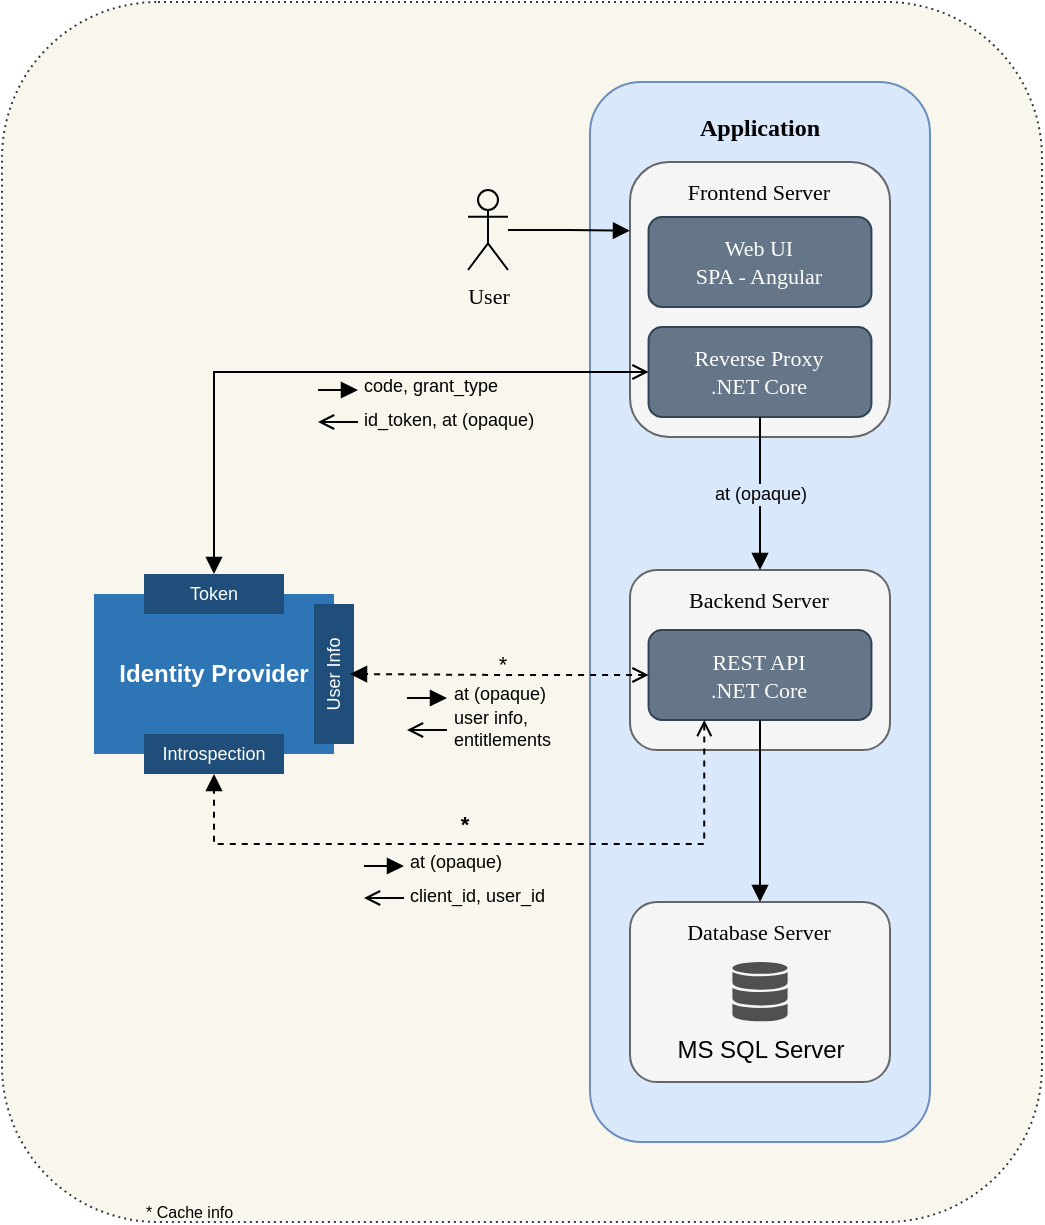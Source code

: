<mxfile version="14.5.1" type="device"><diagram id="BKpag49rFNL3q6t6hBP0" name="HighLevel"><mxGraphModel dx="1422" dy="822" grid="1" gridSize="10" guides="1" tooltips="1" connect="1" arrows="1" fold="1" page="1" pageScale="1" pageWidth="1169" pageHeight="827" math="0" shadow="0"><root><mxCell id="2Hi0oEIkU8z1PU-sJLp9-0"/><mxCell id="2Hi0oEIkU8z1PU-sJLp9-1" parent="2Hi0oEIkU8z1PU-sJLp9-0"/><mxCell id="2aoVSijfqfj5_5_CXbk1-2" value="" style="rounded=1;whiteSpace=wrap;html=1;fontSize=11;fillColor=#f9f7ed;dashed=1;dashPattern=1 2;strokeColor=#36393d;" vertex="1" parent="2Hi0oEIkU8z1PU-sJLp9-1"><mxGeometry x="330" y="109" width="520" height="610" as="geometry"/></mxCell><mxCell id="uHQYlAWlFUmAm9H1kBXU-0" value="User" style="shape=umlActor;verticalLabelPosition=bottom;verticalAlign=top;html=1;outlineConnect=0;fontFamily=Verdana;fontSize=11;fillColor=none;" parent="2Hi0oEIkU8z1PU-sJLp9-1" vertex="1"><mxGeometry x="563" y="203" width="20" height="40" as="geometry"/></mxCell><mxCell id="UepbZwBGh5Ezr1qMkNEQ-7" value="" style="group;" parent="2Hi0oEIkU8z1PU-sJLp9-1" vertex="1" connectable="0"><mxGeometry x="376" y="395" width="130" height="100" as="geometry"/></mxCell><mxCell id="V8HRcY84vzTtMPgYRQV_-3" value="" style="group;" parent="UepbZwBGh5Ezr1qMkNEQ-7" vertex="1" connectable="0"><mxGeometry width="130" height="90" as="geometry"/></mxCell><mxCell id="U25CbkwEJuwUHt_DgWpu-0" value="Identity Provider" style="rounded=0;whiteSpace=wrap;html=1;strokeColor=none;fontColor=#FFFFFF;fontStyle=1;fillColor=#2E75B6;" parent="V8HRcY84vzTtMPgYRQV_-3" vertex="1"><mxGeometry y="10" width="120" height="80" as="geometry"/></mxCell><mxCell id="V8HRcY84vzTtMPgYRQV_-2" value="User Info" style="rounded=0;whiteSpace=wrap;html=1;fontColor=#FFFFFF;strokeColor=none;fontSize=9;rotation=-90;fillColor=#1E4E79;" parent="V8HRcY84vzTtMPgYRQV_-3" vertex="1"><mxGeometry x="85" y="40" width="70" height="20" as="geometry"/></mxCell><mxCell id="UepbZwBGh5Ezr1qMkNEQ-6" value="Token" style="rounded=0;whiteSpace=wrap;html=1;fontColor=#FFFFFF;strokeColor=none;fontSize=9;fillColor=#1E4E79;" parent="V8HRcY84vzTtMPgYRQV_-3" vertex="1"><mxGeometry x="25" width="70" height="20" as="geometry"/></mxCell><mxCell id="V8HRcY84vzTtMPgYRQV_-0" value="Introspection" style="rounded=0;whiteSpace=wrap;html=1;fontColor=#FFFFFF;strokeColor=none;fontSize=9;fillColor=#1E4E79;" parent="UepbZwBGh5Ezr1qMkNEQ-7" vertex="1"><mxGeometry x="25" y="80" width="70" height="20" as="geometry"/></mxCell><mxCell id="HNBJ5BPG7owWw0c1H-8E-36" value="" style="group;" parent="2Hi0oEIkU8z1PU-sJLp9-1" vertex="1" connectable="0"><mxGeometry x="624" y="149" width="170" height="530" as="geometry"/></mxCell><mxCell id="HNBJ5BPG7owWw0c1H-8E-33" value="" style="group;" parent="HNBJ5BPG7owWw0c1H-8E-36" vertex="1" connectable="0"><mxGeometry width="170" height="530" as="geometry"/></mxCell><mxCell id="HNBJ5BPG7owWw0c1H-8E-34" value="" style="rounded=1;whiteSpace=wrap;html=1;fillColor=#dae8fc;fontSize=9;strokeColor=#6c8ebf;" parent="HNBJ5BPG7owWw0c1H-8E-33" vertex="1"><mxGeometry width="170" height="530" as="geometry"/></mxCell><mxCell id="HNBJ5BPG7owWw0c1H-8E-35" value="Application" style="text;html=1;strokeColor=none;fillColor=none;align=center;verticalAlign=middle;whiteSpace=wrap;rounded=0;fontFamily=Verdana;fontSize=12;fontStyle=1;" parent="HNBJ5BPG7owWw0c1H-8E-33" vertex="1"><mxGeometry x="14.167" y="13.25" width="141.667" height="19.875" as="geometry"/></mxCell><mxCell id="HNBJ5BPG7owWw0c1H-8E-6" value="" style="group;" parent="HNBJ5BPG7owWw0c1H-8E-36" vertex="1" connectable="0"><mxGeometry x="20" y="244" width="130" height="90" as="geometry"/></mxCell><mxCell id="UepbZwBGh5Ezr1qMkNEQ-2" value="" style="rounded=1;whiteSpace=wrap;html=1;fontFamily=Verdana;fontSize=11;fillColor=#f5f5f5;strokeColor=#666666;fontColor=#333333;" parent="HNBJ5BPG7owWw0c1H-8E-6" vertex="1"><mxGeometry width="130" height="90" as="geometry"/></mxCell><mxCell id="UepbZwBGh5Ezr1qMkNEQ-3" value="Backend Server" style="text;html=1;strokeColor=none;fillColor=none;align=center;verticalAlign=middle;whiteSpace=wrap;rounded=0;fontFamily=Verdana;fontSize=11;" parent="HNBJ5BPG7owWw0c1H-8E-6" vertex="1"><mxGeometry x="9.286" y="7.5" width="111.429" height="15" as="geometry"/></mxCell><mxCell id="UepbZwBGh5Ezr1qMkNEQ-4" value="REST API&lt;br&gt;.NET Core" style="rounded=1;whiteSpace=wrap;html=1;fontFamily=Verdana;fontSize=11;fillColor=#647687;strokeColor=#314354;fontColor=#ffffff;" parent="HNBJ5BPG7owWw0c1H-8E-6" vertex="1"><mxGeometry x="9.286" y="30" width="111.429" height="45" as="geometry"/></mxCell><mxCell id="HNBJ5BPG7owWw0c1H-8E-7" value="" style="group;" parent="HNBJ5BPG7owWw0c1H-8E-36" vertex="1" connectable="0"><mxGeometry x="20" y="410" width="130" height="90" as="geometry"/></mxCell><mxCell id="HNBJ5BPG7owWw0c1H-8E-8" value="" style="rounded=1;whiteSpace=wrap;html=1;fontFamily=Verdana;fontSize=11;fillColor=#f5f5f5;strokeColor=#666666;fontColor=#333333;" parent="HNBJ5BPG7owWw0c1H-8E-7" vertex="1"><mxGeometry width="130" height="90" as="geometry"/></mxCell><mxCell id="HNBJ5BPG7owWw0c1H-8E-9" value="Database Server" style="text;html=1;strokeColor=none;fillColor=none;align=center;verticalAlign=middle;whiteSpace=wrap;rounded=0;fontFamily=Verdana;fontSize=11;" parent="HNBJ5BPG7owWw0c1H-8E-7" vertex="1"><mxGeometry x="9.286" y="7.5" width="111.429" height="15" as="geometry"/></mxCell><mxCell id="HNBJ5BPG7owWw0c1H-8E-11" value="MS SQL Server" style="shadow=0;dashed=0;html=1;strokeColor=none;fillColor=#505050;labelPosition=center;verticalLabelPosition=bottom;verticalAlign=top;outlineConnect=0;align=center;shape=mxgraph.office.databases.database_mini_3;" parent="HNBJ5BPG7owWw0c1H-8E-7" vertex="1"><mxGeometry x="51.2" y="30" width="27.61" height="30" as="geometry"/></mxCell><mxCell id="HNBJ5BPG7owWw0c1H-8E-12" style="edgeStyle=orthogonalEdgeStyle;rounded=0;orthogonalLoop=1;jettySize=auto;html=1;entryX=0.5;entryY=0;entryDx=0;entryDy=0;labelBackgroundColor=#ffffff;startArrow=none;startFill=0;fontSize=9;fontColor=#000000;endArrow=block;endFill=1;" parent="HNBJ5BPG7owWw0c1H-8E-36" source="UepbZwBGh5Ezr1qMkNEQ-4" target="HNBJ5BPG7owWw0c1H-8E-8" edge="1"><mxGeometry x="20" y="40" as="geometry"/></mxCell><mxCell id="YmowJaxPKPsExutVPZck-1" value="" style="rounded=1;whiteSpace=wrap;html=1;fontFamily=Verdana;fontSize=11;fillColor=#f5f5f5;strokeColor=#666666;fontColor=#333333;" parent="HNBJ5BPG7owWw0c1H-8E-36" vertex="1"><mxGeometry x="20" y="40" width="130" height="137.5" as="geometry"/></mxCell><mxCell id="YmowJaxPKPsExutVPZck-2" value="Frontend Server" style="text;html=1;strokeColor=none;fillColor=none;align=center;verticalAlign=middle;whiteSpace=wrap;rounded=0;fontFamily=Verdana;fontSize=11;" parent="HNBJ5BPG7owWw0c1H-8E-36" vertex="1"><mxGeometry x="29.286" y="47.5" width="111.429" height="15.0" as="geometry"/></mxCell><mxCell id="YmowJaxPKPsExutVPZck-3" value="Web UI&lt;br&gt;SPA - Angular" style="rounded=1;whiteSpace=wrap;html=1;fontFamily=Verdana;fontSize=11;fillColor=#647687;strokeColor=#314354;fontColor=#ffffff;" parent="HNBJ5BPG7owWw0c1H-8E-36" vertex="1"><mxGeometry x="29.286" y="67.505" width="111.429" height="45" as="geometry"/></mxCell><mxCell id="YmowJaxPKPsExutVPZck-4" value="Reverse Proxy&lt;br&gt;.NET Core" style="rounded=1;whiteSpace=wrap;html=1;fontFamily=Verdana;fontSize=11;fillColor=#647687;strokeColor=#314354;fontColor=#ffffff;" parent="HNBJ5BPG7owWw0c1H-8E-36" vertex="1"><mxGeometry x="29.286" y="122.505" width="111.429" height="45" as="geometry"/></mxCell><mxCell id="UepbZwBGh5Ezr1qMkNEQ-5" value="&lt;span style=&quot;&quot;&gt;at (opaque)&lt;/span&gt;" style="edgeStyle=orthogonalEdgeStyle;rounded=0;orthogonalLoop=1;jettySize=auto;html=1;entryX=0.5;entryY=0;entryDx=0;entryDy=0;labelBackgroundColor=#DAE8FC;fontSize=9;endArrow=block;endFill=1;" parent="HNBJ5BPG7owWw0c1H-8E-36" source="YmowJaxPKPsExutVPZck-4" target="UepbZwBGh5Ezr1qMkNEQ-2" edge="1"><mxGeometry x="20" y="40" as="geometry"/></mxCell><mxCell id="YmowJaxPKPsExutVPZck-9" style="edgeStyle=orthogonalEdgeStyle;rounded=0;orthogonalLoop=1;jettySize=auto;html=1;labelBackgroundColor=none;fontSize=9;fontColor=#FFFFFF;startArrow=open;startFill=0;entryX=0.5;entryY=0;entryDx=0;entryDy=0;endArrow=block;endFill=1;" parent="2Hi0oEIkU8z1PU-sJLp9-1" source="YmowJaxPKPsExutVPZck-4" target="UepbZwBGh5Ezr1qMkNEQ-6" edge="1"><mxGeometry relative="1" as="geometry"><mxPoint x="508" y="423" as="targetPoint"/></mxGeometry></mxCell><mxCell id="UepbZwBGh5Ezr1qMkNEQ-9" value="*" style="edgeStyle=orthogonalEdgeStyle;rounded=0;orthogonalLoop=1;jettySize=auto;html=1;exitX=0.25;exitY=1;exitDx=0;exitDy=0;entryX=0.5;entryY=1;entryDx=0;entryDy=0;labelBackgroundColor=none;startArrow=open;startFill=0;fontSize=11;fontColor=#000000;dashed=1;endArrow=block;endFill=1;fontStyle=1" parent="2Hi0oEIkU8z1PU-sJLp9-1" source="UepbZwBGh5Ezr1qMkNEQ-4" target="V8HRcY84vzTtMPgYRQV_-0" edge="1"><mxGeometry x="0.065" y="-10" relative="1" as="geometry"><mxPoint as="offset"/><Array as="points"><mxPoint x="681" y="530"/><mxPoint x="436" y="530"/></Array></mxGeometry></mxCell><mxCell id="HNBJ5BPG7owWw0c1H-8E-67" value="* Cache info" style="text;html=1;strokeColor=none;fillColor=none;align=left;verticalAlign=middle;whiteSpace=wrap;rounded=0;fontSize=8;fontColor=#000000;" parent="2Hi0oEIkU8z1PU-sJLp9-1" vertex="1"><mxGeometry x="400" y="709" width="130" height="10" as="geometry"/></mxCell><mxCell id="1K7PvkGsUzvbJ2iKAnMx-8" value="" style="group" parent="2Hi0oEIkU8z1PU-sJLp9-1" vertex="1" connectable="0"><mxGeometry x="511" y="534" width="110" height="27" as="geometry"/></mxCell><mxCell id="1K7PvkGsUzvbJ2iKAnMx-9" value="" style="endArrow=block;html=1;fontSize=9;fontColor=#000000;endFill=1;" parent="1K7PvkGsUzvbJ2iKAnMx-8" edge="1"><mxGeometry width="50" height="50" relative="1" as="geometry"><mxPoint y="7" as="sourcePoint"/><mxPoint x="20" y="7" as="targetPoint"/></mxGeometry></mxCell><mxCell id="1K7PvkGsUzvbJ2iKAnMx-10" value="" style="endArrow=open;html=1;fontSize=9;fontColor=#000000;endFill=0;" parent="1K7PvkGsUzvbJ2iKAnMx-8" edge="1"><mxGeometry width="50" height="50" relative="1" as="geometry"><mxPoint x="20" y="23" as="sourcePoint"/><mxPoint y="23" as="targetPoint"/></mxGeometry></mxCell><mxCell id="1K7PvkGsUzvbJ2iKAnMx-11" value="at (opaque)" style="text;html=1;strokeColor=none;fillColor=none;align=left;verticalAlign=middle;whiteSpace=wrap;rounded=0;fontSize=9;fontColor=#000000;" parent="1K7PvkGsUzvbJ2iKAnMx-8" vertex="1"><mxGeometry x="21" width="60" height="10" as="geometry"/></mxCell><mxCell id="1K7PvkGsUzvbJ2iKAnMx-12" value="client_id, user_id" style="text;html=1;strokeColor=none;fillColor=none;align=left;verticalAlign=middle;whiteSpace=wrap;rounded=0;fontSize=9;fontColor=#000000;" parent="1K7PvkGsUzvbJ2iKAnMx-8" vertex="1"><mxGeometry x="21" y="17" width="89" height="10" as="geometry"/></mxCell><mxCell id="1K7PvkGsUzvbJ2iKAnMx-14" value="" style="group" parent="2Hi0oEIkU8z1PU-sJLp9-1" vertex="1" connectable="0"><mxGeometry x="488" y="296" width="110" height="27" as="geometry"/></mxCell><mxCell id="1K7PvkGsUzvbJ2iKAnMx-15" value="" style="endArrow=block;html=1;fontSize=9;fontColor=#000000;endFill=1;" parent="1K7PvkGsUzvbJ2iKAnMx-14" edge="1"><mxGeometry width="50" height="50" relative="1" as="geometry"><mxPoint y="7" as="sourcePoint"/><mxPoint x="20" y="7" as="targetPoint"/></mxGeometry></mxCell><mxCell id="1K7PvkGsUzvbJ2iKAnMx-16" value="" style="endArrow=open;html=1;fontSize=9;fontColor=#000000;endFill=0;" parent="1K7PvkGsUzvbJ2iKAnMx-14" edge="1"><mxGeometry width="50" height="50" relative="1" as="geometry"><mxPoint x="20" y="23" as="sourcePoint"/><mxPoint y="23" as="targetPoint"/></mxGeometry></mxCell><mxCell id="1K7PvkGsUzvbJ2iKAnMx-17" value="code, grant_type" style="text;html=1;strokeColor=none;fillColor=none;align=left;verticalAlign=middle;whiteSpace=wrap;rounded=0;fontSize=9;fontColor=#000000;" parent="1K7PvkGsUzvbJ2iKAnMx-14" vertex="1"><mxGeometry x="21" width="89" height="10" as="geometry"/></mxCell><mxCell id="1K7PvkGsUzvbJ2iKAnMx-18" value="id_token, at (opaque)" style="text;html=1;strokeColor=none;fillColor=none;align=left;verticalAlign=middle;whiteSpace=wrap;rounded=0;fontSize=9;fontColor=#000000;" parent="1K7PvkGsUzvbJ2iKAnMx-14" vertex="1"><mxGeometry x="21" y="17" width="89" height="10" as="geometry"/></mxCell><mxCell id="uHQYlAWlFUmAm9H1kBXU-3" style="edgeStyle=orthogonalEdgeStyle;rounded=0;orthogonalLoop=1;jettySize=auto;html=1;labelBackgroundColor=none;fontSize=9;fontColor=#FFFFFF;entryX=0;entryY=0.25;entryDx=0;entryDy=0;endArrow=block;endFill=1;" parent="2Hi0oEIkU8z1PU-sJLp9-1" source="uHQYlAWlFUmAm9H1kBXU-0" target="YmowJaxPKPsExutVPZck-1" edge="1"><mxGeometry relative="1" as="geometry"><mxPoint x="548" y="223" as="targetPoint"/></mxGeometry></mxCell><mxCell id="1K7PvkGsUzvbJ2iKAnMx-30" value="" style="endArrow=block;html=1;fontSize=9;fontColor=#000000;endFill=1;" parent="2Hi0oEIkU8z1PU-sJLp9-1" edge="1"><mxGeometry width="50" height="50" relative="1" as="geometry"><mxPoint x="532.5" y="457" as="sourcePoint"/><mxPoint x="552.5" y="457" as="targetPoint"/></mxGeometry></mxCell><mxCell id="1K7PvkGsUzvbJ2iKAnMx-31" value="" style="endArrow=open;html=1;fontSize=9;fontColor=#000000;endFill=0;" parent="2Hi0oEIkU8z1PU-sJLp9-1" edge="1"><mxGeometry width="50" height="50" relative="1" as="geometry"><mxPoint x="552.5" y="473" as="sourcePoint"/><mxPoint x="532.5" y="473" as="targetPoint"/></mxGeometry></mxCell><mxCell id="1K7PvkGsUzvbJ2iKAnMx-32" value="at (opaque)" style="text;html=1;strokeColor=none;fillColor=none;align=left;verticalAlign=middle;whiteSpace=wrap;rounded=0;fontSize=9;fontColor=#000000;" parent="2Hi0oEIkU8z1PU-sJLp9-1" vertex="1"><mxGeometry x="553.5" y="450" width="60" height="10" as="geometry"/></mxCell><mxCell id="1K7PvkGsUzvbJ2iKAnMx-33" value="user info, entitlements" style="text;html=1;strokeColor=none;fillColor=none;align=left;verticalAlign=middle;whiteSpace=wrap;rounded=0;fontSize=9;fontColor=#000000;" parent="2Hi0oEIkU8z1PU-sJLp9-1" vertex="1"><mxGeometry x="553.5" y="467" width="59" height="10" as="geometry"/></mxCell><mxCell id="2aoVSijfqfj5_5_CXbk1-0" value="*" style="edgeStyle=orthogonalEdgeStyle;rounded=0;orthogonalLoop=1;jettySize=auto;html=1;entryX=0.5;entryY=0.9;entryDx=0;entryDy=0;entryPerimeter=0;endArrow=block;endFill=1;startArrow=open;startFill=0;dashed=1;labelBackgroundColor=none;" edge="1" parent="2Hi0oEIkU8z1PU-sJLp9-1" source="UepbZwBGh5Ezr1qMkNEQ-4" target="V8HRcY84vzTtMPgYRQV_-2"><mxGeometry x="-0.01" y="-5" relative="1" as="geometry"><mxPoint as="offset"/></mxGeometry></mxCell></root></mxGraphModel></diagram></mxfile>